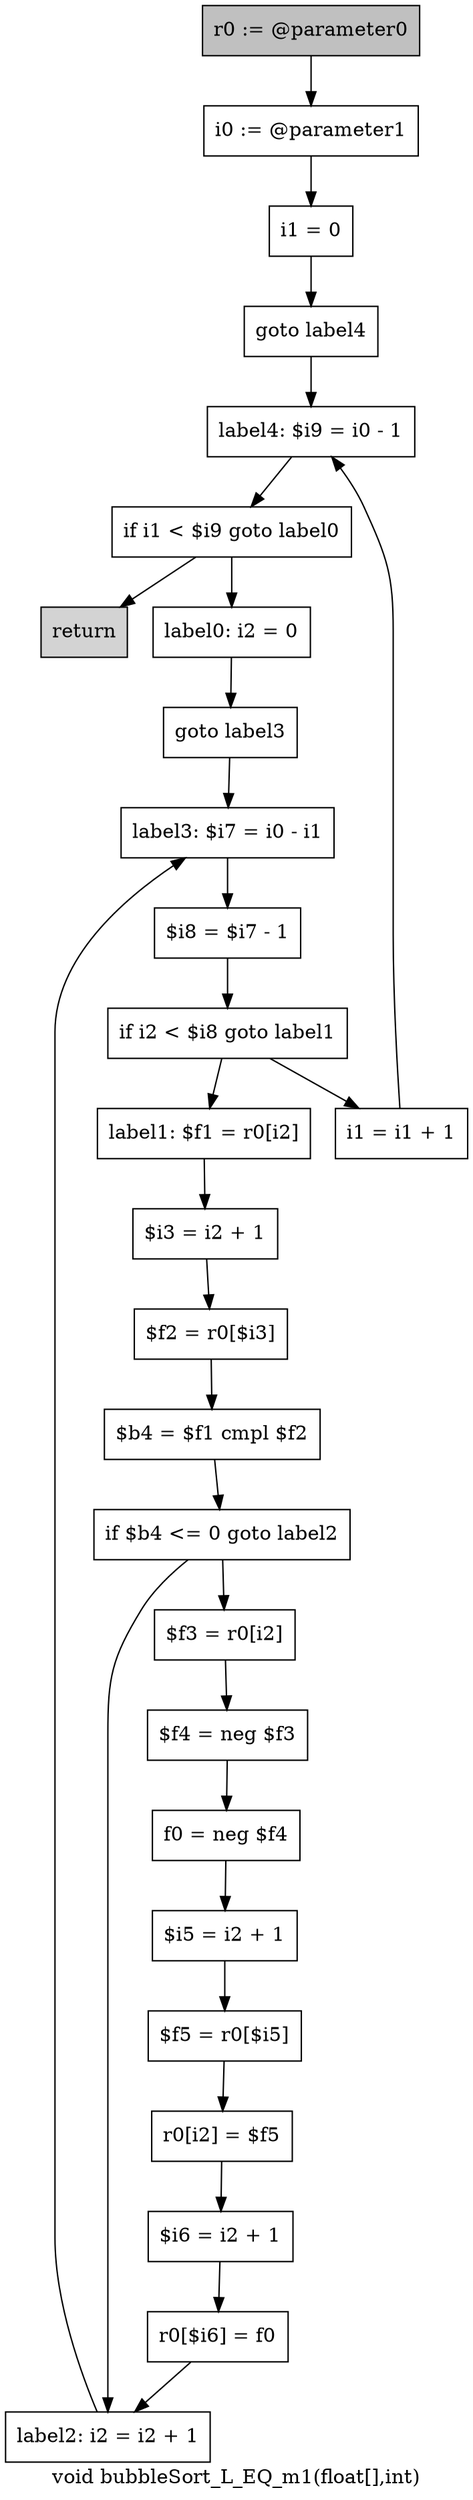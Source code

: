 digraph "void bubbleSort_L_EQ_m1(float[],int)" {
    label="void bubbleSort_L_EQ_m1(float[],int)";
    node [shape=box];
    "0" [style=filled,fillcolor=gray,label="r0 := @parameter0",];
    "1" [label="i0 := @parameter1",];
    "0"->"1";
    "2" [label="i1 = 0",];
    "1"->"2";
    "3" [label="goto label4",];
    "2"->"3";
    "24" [label="label4: $i9 = i0 - 1",];
    "3"->"24";
    "4" [label="label0: i2 = 0",];
    "5" [label="goto label3",];
    "4"->"5";
    "20" [label="label3: $i7 = i0 - i1",];
    "5"->"20";
    "6" [label="label1: $f1 = r0[i2]",];
    "7" [label="$i3 = i2 + 1",];
    "6"->"7";
    "8" [label="$f2 = r0[$i3]",];
    "7"->"8";
    "9" [label="$b4 = $f1 cmpl $f2",];
    "8"->"9";
    "10" [label="if $b4 <= 0 goto label2",];
    "9"->"10";
    "11" [label="$f3 = r0[i2]",];
    "10"->"11";
    "19" [label="label2: i2 = i2 + 1",];
    "10"->"19";
    "12" [label="$f4 = neg $f3",];
    "11"->"12";
    "13" [label="f0 = neg $f4",];
    "12"->"13";
    "14" [label="$i5 = i2 + 1",];
    "13"->"14";
    "15" [label="$f5 = r0[$i5]",];
    "14"->"15";
    "16" [label="r0[i2] = $f5",];
    "15"->"16";
    "17" [label="$i6 = i2 + 1",];
    "16"->"17";
    "18" [label="r0[$i6] = f0",];
    "17"->"18";
    "18"->"19";
    "19"->"20";
    "21" [label="$i8 = $i7 - 1",];
    "20"->"21";
    "22" [label="if i2 < $i8 goto label1",];
    "21"->"22";
    "22"->"6";
    "23" [label="i1 = i1 + 1",];
    "22"->"23";
    "23"->"24";
    "25" [label="if i1 < $i9 goto label0",];
    "24"->"25";
    "25"->"4";
    "26" [style=filled,fillcolor=lightgray,label="return",];
    "25"->"26";
}
